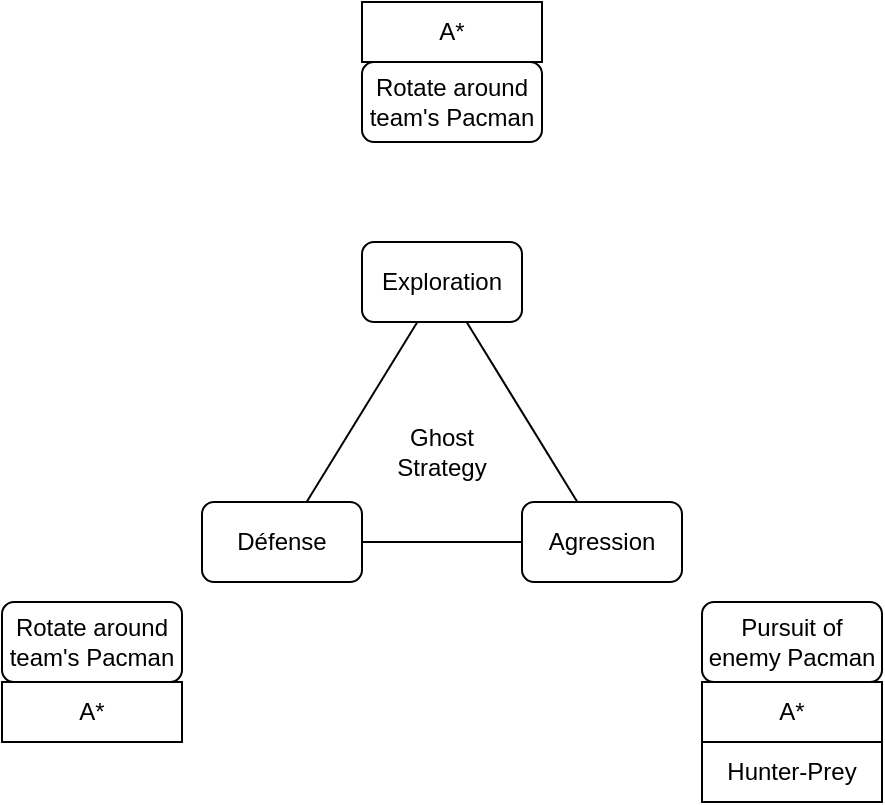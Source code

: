 <mxfile>
    <diagram name="Page-1" id="JHjHdBuKQQRLe9tuodkp">
        <mxGraphModel dx="757" dy="576" grid="1" gridSize="10" guides="1" tooltips="1" connect="1" arrows="1" fold="1" page="1" pageScale="1" pageWidth="850" pageHeight="1100" math="0" shadow="0">
            <root>
                <mxCell id="0"/>
                <mxCell id="1" parent="0"/>
                <mxCell id="3" value="Exploration" style="rounded=1;whiteSpace=wrap;html=1;" vertex="1" parent="1">
                    <mxGeometry x="440" y="210" width="80" height="40" as="geometry"/>
                </mxCell>
                <mxCell id="8" style="edgeStyle=none;html=1;endArrow=none;endFill=0;" edge="1" parent="1" source="4" target="3">
                    <mxGeometry relative="1" as="geometry"/>
                </mxCell>
                <mxCell id="4" value="Agression" style="rounded=1;whiteSpace=wrap;html=1;" vertex="1" parent="1">
                    <mxGeometry x="520" y="340" width="80" height="40" as="geometry"/>
                </mxCell>
                <mxCell id="6" style="edgeStyle=none;html=1;endArrow=none;endFill=0;" edge="1" parent="1" source="5" target="3">
                    <mxGeometry relative="1" as="geometry"/>
                </mxCell>
                <mxCell id="7" style="edgeStyle=none;html=1;endArrow=none;endFill=0;" edge="1" parent="1" source="5" target="4">
                    <mxGeometry relative="1" as="geometry"/>
                </mxCell>
                <mxCell id="5" value="Défense" style="rounded=1;whiteSpace=wrap;html=1;" vertex="1" parent="1">
                    <mxGeometry x="360" y="340" width="80" height="40" as="geometry"/>
                </mxCell>
                <mxCell id="10" value="Ghost Strategy" style="text;html=1;strokeColor=none;fillColor=none;align=center;verticalAlign=middle;whiteSpace=wrap;rounded=0;" vertex="1" parent="1">
                    <mxGeometry x="450" y="300" width="60" height="30" as="geometry"/>
                </mxCell>
                <mxCell id="11" value="A*" style="rounded=0;whiteSpace=wrap;html=1;" vertex="1" parent="1">
                    <mxGeometry x="260" y="430" width="90" height="30" as="geometry"/>
                </mxCell>
                <mxCell id="12" value="Rotate around team's Pacman" style="rounded=1;whiteSpace=wrap;html=1;" vertex="1" parent="1">
                    <mxGeometry x="260" y="390" width="90" height="40" as="geometry"/>
                </mxCell>
                <mxCell id="13" value="A*" style="rounded=0;whiteSpace=wrap;html=1;" vertex="1" parent="1">
                    <mxGeometry x="610" y="430" width="90" height="30" as="geometry"/>
                </mxCell>
                <mxCell id="14" value="Pursuit of enemy Pacman" style="rounded=1;whiteSpace=wrap;html=1;" vertex="1" parent="1">
                    <mxGeometry x="610" y="390" width="90" height="40" as="geometry"/>
                </mxCell>
                <mxCell id="15" value="Hunter-Prey" style="rounded=0;whiteSpace=wrap;html=1;" vertex="1" parent="1">
                    <mxGeometry x="610" y="460" width="90" height="30" as="geometry"/>
                </mxCell>
                <mxCell id="16" value="A*" style="rounded=0;whiteSpace=wrap;html=1;" vertex="1" parent="1">
                    <mxGeometry x="440" y="90" width="90" height="30" as="geometry"/>
                </mxCell>
                <mxCell id="17" value="Rotate around team's Pacman" style="rounded=1;whiteSpace=wrap;html=1;" vertex="1" parent="1">
                    <mxGeometry x="440" y="120" width="90" height="40" as="geometry"/>
                </mxCell>
            </root>
        </mxGraphModel>
    </diagram>
</mxfile>
